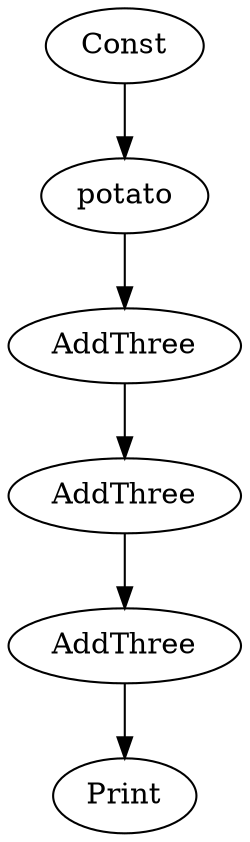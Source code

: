 // Glv Graph
digraph {
	PKYaTyM5c5yLMZaRwdDxQU [label=Const]
	PKYaTyM5c5yLMZaRwdDxQU -> DmJqpyPzEh9tk6FrH4BEL7
	DmJqpyPzEh9tk6FrH4BEL7 [label=potato]
	DmJqpyPzEh9tk6FrH4BEL7 -> rEituXK7NLPJAzjeVpDghH
	rEituXK7NLPJAzjeVpDghH [label=AddThree]
	rEituXK7NLPJAzjeVpDghH -> RgwQf8hSsWxu9sE2ToCgUc
	RgwQf8hSsWxu9sE2ToCgUc [label=AddThree]
	RgwQf8hSsWxu9sE2ToCgUc -> Xmx88gXYNhRwudp89WH95N
	Xmx88gXYNhRwudp89WH95N [label=AddThree]
	Xmx88gXYNhRwudp89WH95N -> "2e8E3WHyLy5GkEs2yyQVDX"
	"2e8E3WHyLy5GkEs2yyQVDX" [label=Print]
}
